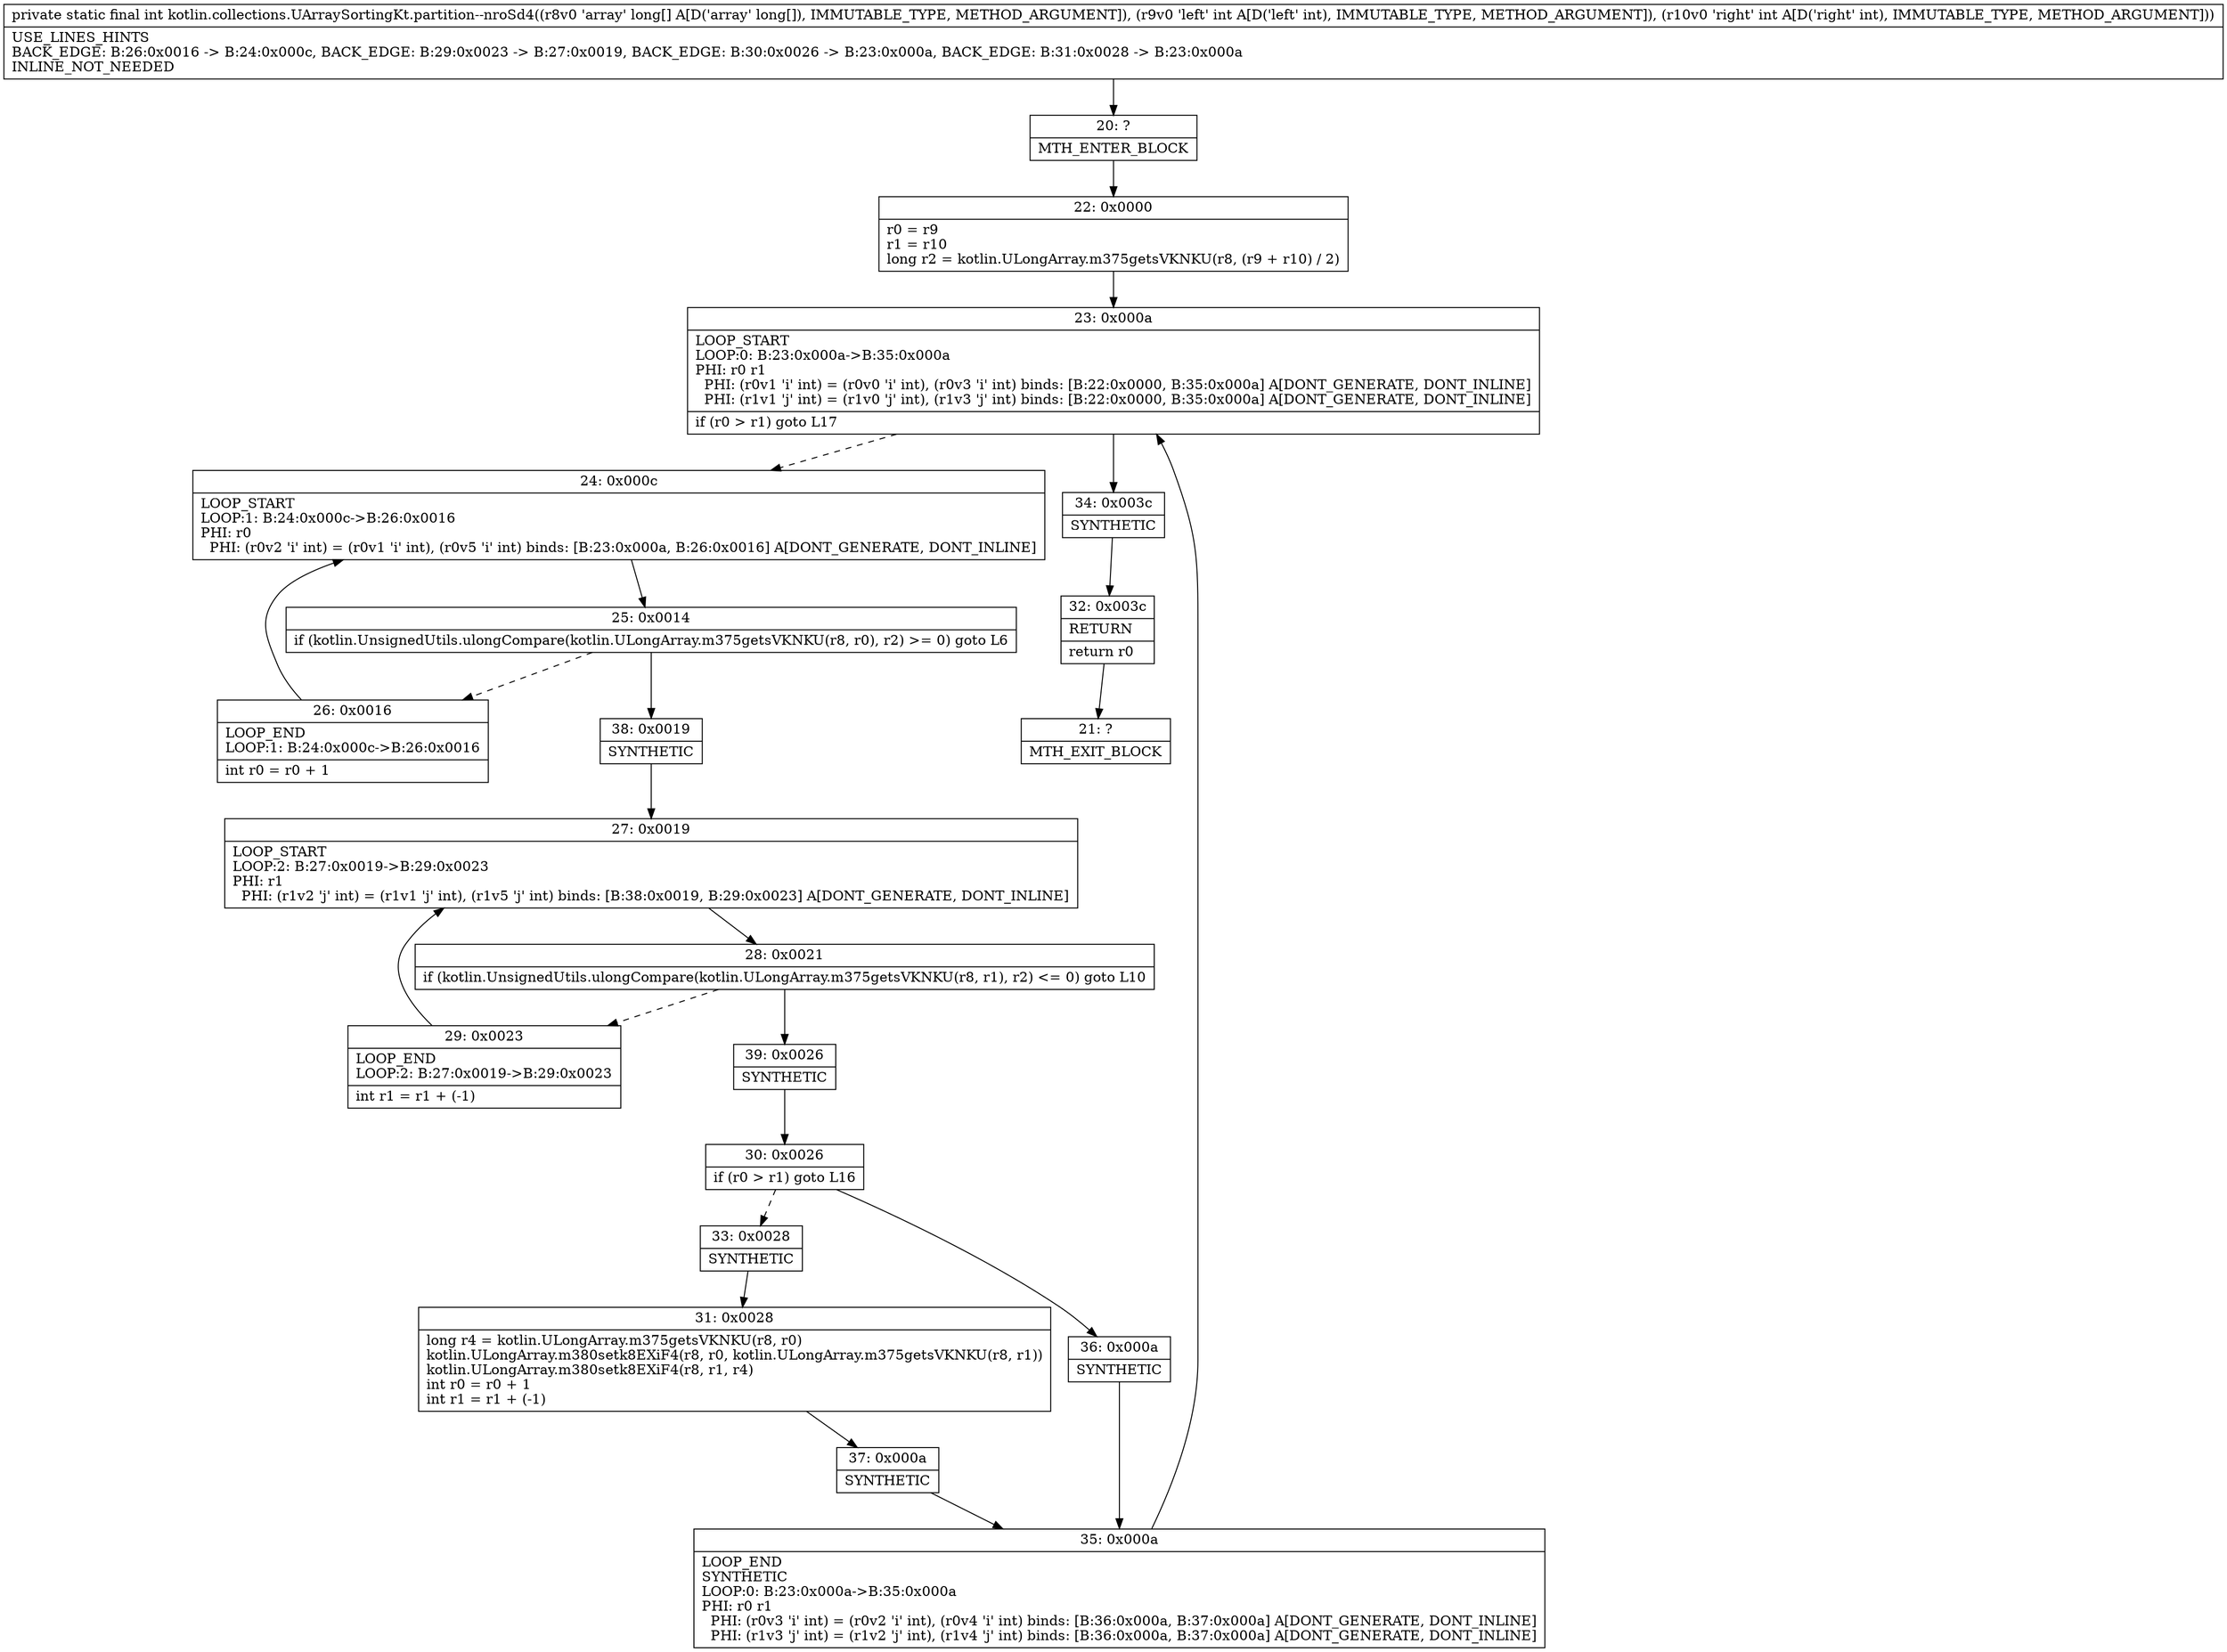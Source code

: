 digraph "CFG forkotlin.collections.UArraySortingKt.partition\-\-nroSd4([JII)I" {
Node_20 [shape=record,label="{20\:\ ?|MTH_ENTER_BLOCK\l}"];
Node_22 [shape=record,label="{22\:\ 0x0000|r0 = r9\lr1 = r10\llong r2 = kotlin.ULongArray.m375getsVKNKU(r8, (r9 + r10) \/ 2)\l}"];
Node_23 [shape=record,label="{23\:\ 0x000a|LOOP_START\lLOOP:0: B:23:0x000a\-\>B:35:0x000a\lPHI: r0 r1 \l  PHI: (r0v1 'i' int) = (r0v0 'i' int), (r0v3 'i' int) binds: [B:22:0x0000, B:35:0x000a] A[DONT_GENERATE, DONT_INLINE]\l  PHI: (r1v1 'j' int) = (r1v0 'j' int), (r1v3 'j' int) binds: [B:22:0x0000, B:35:0x000a] A[DONT_GENERATE, DONT_INLINE]\l|if (r0 \> r1) goto L17\l}"];
Node_24 [shape=record,label="{24\:\ 0x000c|LOOP_START\lLOOP:1: B:24:0x000c\-\>B:26:0x0016\lPHI: r0 \l  PHI: (r0v2 'i' int) = (r0v1 'i' int), (r0v5 'i' int) binds: [B:23:0x000a, B:26:0x0016] A[DONT_GENERATE, DONT_INLINE]\l}"];
Node_25 [shape=record,label="{25\:\ 0x0014|if (kotlin.UnsignedUtils.ulongCompare(kotlin.ULongArray.m375getsVKNKU(r8, r0), r2) \>= 0) goto L6\l}"];
Node_26 [shape=record,label="{26\:\ 0x0016|LOOP_END\lLOOP:1: B:24:0x000c\-\>B:26:0x0016\l|int r0 = r0 + 1\l}"];
Node_38 [shape=record,label="{38\:\ 0x0019|SYNTHETIC\l}"];
Node_27 [shape=record,label="{27\:\ 0x0019|LOOP_START\lLOOP:2: B:27:0x0019\-\>B:29:0x0023\lPHI: r1 \l  PHI: (r1v2 'j' int) = (r1v1 'j' int), (r1v5 'j' int) binds: [B:38:0x0019, B:29:0x0023] A[DONT_GENERATE, DONT_INLINE]\l}"];
Node_28 [shape=record,label="{28\:\ 0x0021|if (kotlin.UnsignedUtils.ulongCompare(kotlin.ULongArray.m375getsVKNKU(r8, r1), r2) \<= 0) goto L10\l}"];
Node_29 [shape=record,label="{29\:\ 0x0023|LOOP_END\lLOOP:2: B:27:0x0019\-\>B:29:0x0023\l|int r1 = r1 + (\-1)\l}"];
Node_39 [shape=record,label="{39\:\ 0x0026|SYNTHETIC\l}"];
Node_30 [shape=record,label="{30\:\ 0x0026|if (r0 \> r1) goto L16\l}"];
Node_33 [shape=record,label="{33\:\ 0x0028|SYNTHETIC\l}"];
Node_31 [shape=record,label="{31\:\ 0x0028|long r4 = kotlin.ULongArray.m375getsVKNKU(r8, r0)\lkotlin.ULongArray.m380setk8EXiF4(r8, r0, kotlin.ULongArray.m375getsVKNKU(r8, r1))\lkotlin.ULongArray.m380setk8EXiF4(r8, r1, r4)\lint r0 = r0 + 1\lint r1 = r1 + (\-1)\l}"];
Node_37 [shape=record,label="{37\:\ 0x000a|SYNTHETIC\l}"];
Node_35 [shape=record,label="{35\:\ 0x000a|LOOP_END\lSYNTHETIC\lLOOP:0: B:23:0x000a\-\>B:35:0x000a\lPHI: r0 r1 \l  PHI: (r0v3 'i' int) = (r0v2 'i' int), (r0v4 'i' int) binds: [B:36:0x000a, B:37:0x000a] A[DONT_GENERATE, DONT_INLINE]\l  PHI: (r1v3 'j' int) = (r1v2 'j' int), (r1v4 'j' int) binds: [B:36:0x000a, B:37:0x000a] A[DONT_GENERATE, DONT_INLINE]\l}"];
Node_36 [shape=record,label="{36\:\ 0x000a|SYNTHETIC\l}"];
Node_34 [shape=record,label="{34\:\ 0x003c|SYNTHETIC\l}"];
Node_32 [shape=record,label="{32\:\ 0x003c|RETURN\l|return r0\l}"];
Node_21 [shape=record,label="{21\:\ ?|MTH_EXIT_BLOCK\l}"];
MethodNode[shape=record,label="{private static final int kotlin.collections.UArraySortingKt.partition\-\-nroSd4((r8v0 'array' long[] A[D('array' long[]), IMMUTABLE_TYPE, METHOD_ARGUMENT]), (r9v0 'left' int A[D('left' int), IMMUTABLE_TYPE, METHOD_ARGUMENT]), (r10v0 'right' int A[D('right' int), IMMUTABLE_TYPE, METHOD_ARGUMENT]))  | USE_LINES_HINTS\lBACK_EDGE: B:26:0x0016 \-\> B:24:0x000c, BACK_EDGE: B:29:0x0023 \-\> B:27:0x0019, BACK_EDGE: B:30:0x0026 \-\> B:23:0x000a, BACK_EDGE: B:31:0x0028 \-\> B:23:0x000a\lINLINE_NOT_NEEDED\l}"];
MethodNode -> Node_20;Node_20 -> Node_22;
Node_22 -> Node_23;
Node_23 -> Node_24[style=dashed];
Node_23 -> Node_34;
Node_24 -> Node_25;
Node_25 -> Node_26[style=dashed];
Node_25 -> Node_38;
Node_26 -> Node_24;
Node_38 -> Node_27;
Node_27 -> Node_28;
Node_28 -> Node_29[style=dashed];
Node_28 -> Node_39;
Node_29 -> Node_27;
Node_39 -> Node_30;
Node_30 -> Node_33[style=dashed];
Node_30 -> Node_36;
Node_33 -> Node_31;
Node_31 -> Node_37;
Node_37 -> Node_35;
Node_35 -> Node_23;
Node_36 -> Node_35;
Node_34 -> Node_32;
Node_32 -> Node_21;
}


